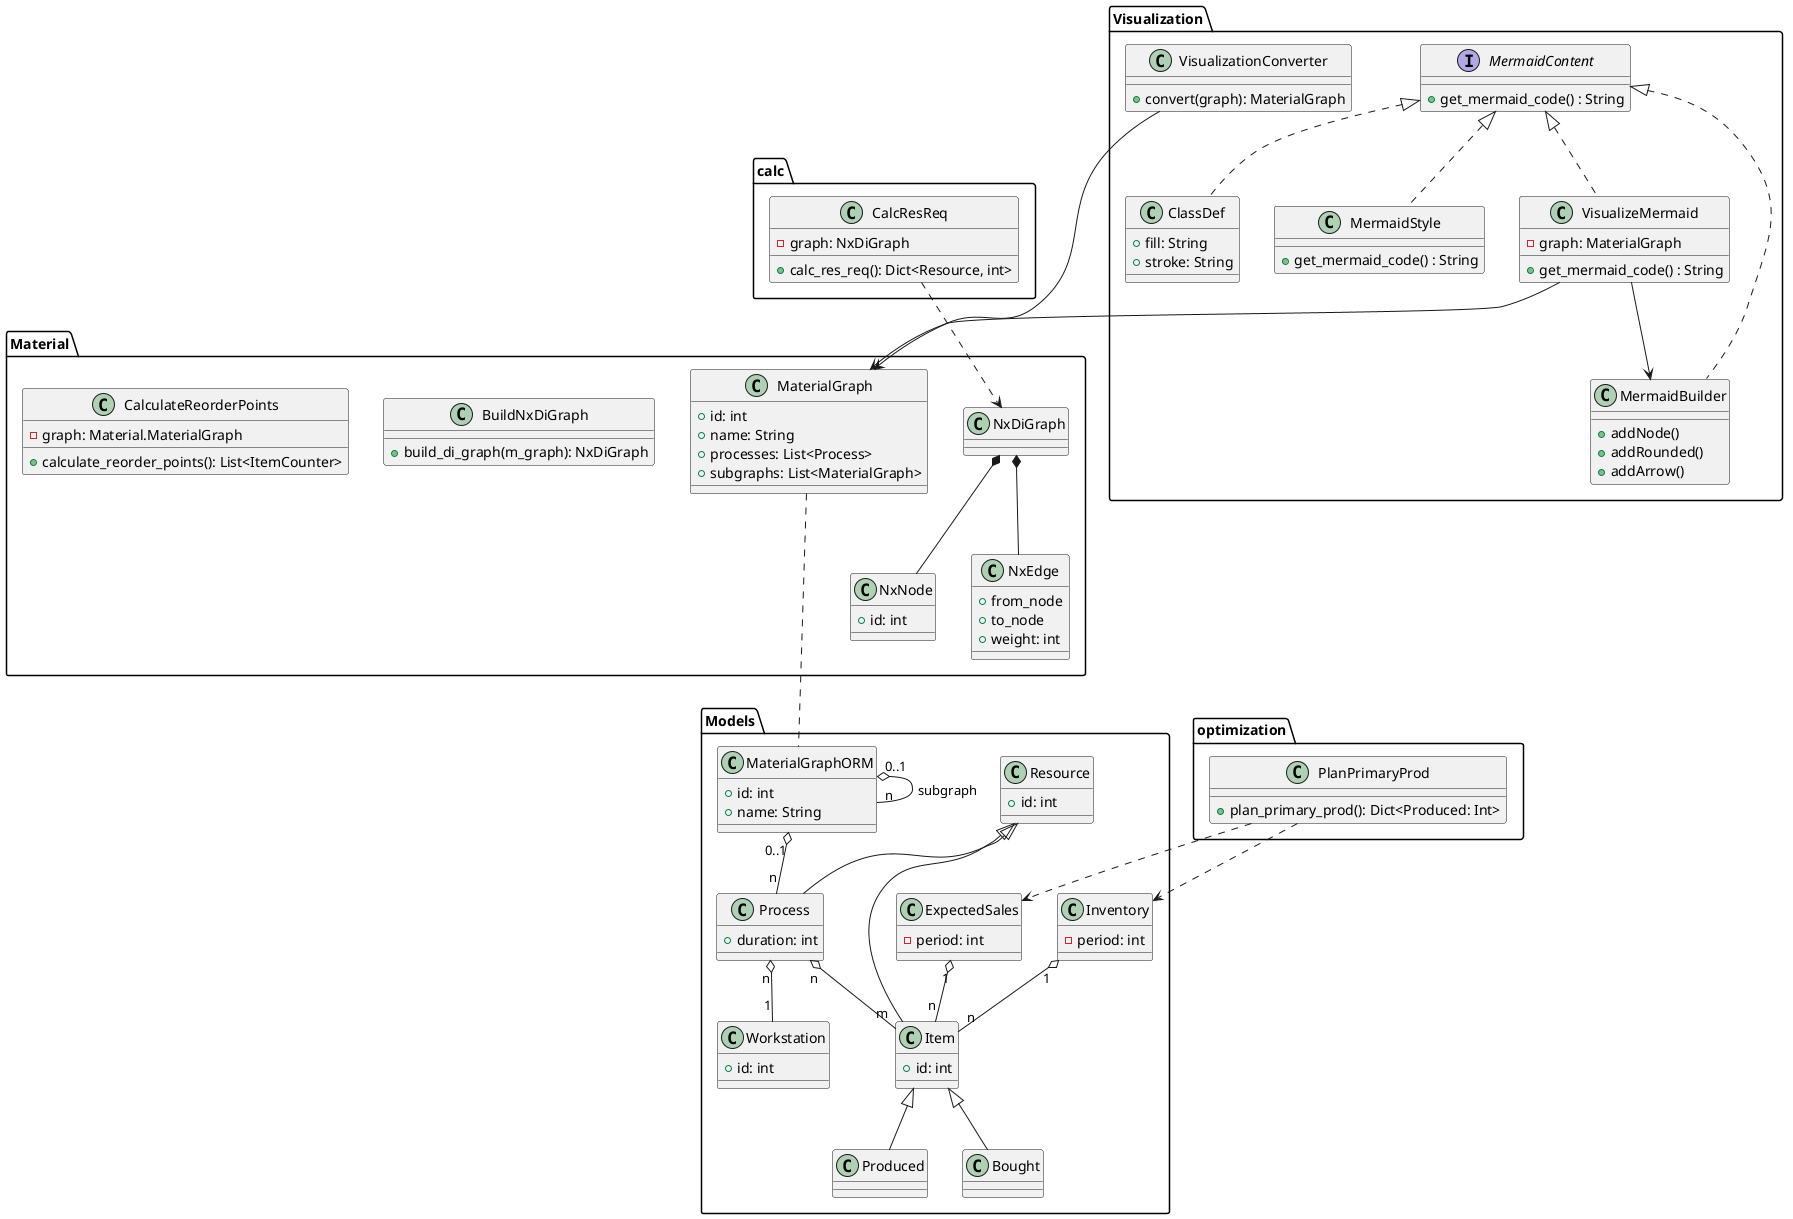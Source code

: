 @startuml

top to bottom direction
' ===== ORM Package =====

package Models {
  class MaterialGraphORM {
    + id: int
    + name: String
  }

  class Resource{
    + id: int
  }

  class Process extends Resource {
    + duration: int
  }
  class Item extends Resource {
    + id: int
  }
  class Produced extends Item{
  }
  class Bought extends Item{
  }

  class Workstation {
    + id: int
  }

  class ExpectedSales {
    - period: int
  }

  class Inventory{
    - period: int
  }


  ' ORM Associations
  MaterialGraphORM "0..1" o-- "n" Process
  MaterialGraphORM "0..1" o--- "n" MaterialGraphORM: "subgraph"
  Process "n" o-- "m" Item
  Process "n" o-- "1" Workstation
  Inventory "1" o-- "n" Item

  ExpectedSales "1" o-- "n" Item
}

package optimization {
    class PlanPrimaryProd{
        + plan_primary_prod(): Dict<Produced: Int>
    }
}

package calc{
    class CalcResReq {
        - graph: NxDiGraph
        + calc_res_req(): Dict<Resource, int>
    }
}


package Material {

    class MaterialGraph {
        + id: int
        + name: String
        + processes: List<Process>
        + subgraphs: List<MaterialGraph>
    }

    class NxNode{
        + id: int
    }

    class NxEdge{
        + from_node
        + to_node
        + weight: int
    }

    class NxDiGraph{
    }

    class BuildNxDiGraph{
        + build_di_graph(m_graph): NxDiGraph
    }




    class CalculateReorderPoints {
        - graph: Material.MaterialGraph
        + calculate_reorder_points(): List<ItemCounter>
    }

    NxDiGraph *-- NxEdge
    NxDiGraph *-- NxNode


}




package "Visualization" {
    class VisualizationConverter {
      + convert(graph): MaterialGraph
    }
  interface MermaidContent {
    + get_mermaid_code() : String
  }

  class ClassDef implements MermaidContent {
    + fill: String
    + stroke: String
  }

  class MermaidStyle implements MermaidContent {
    + get_mermaid_code() : String
  }

  class MermaidBuilder implements MermaidContent {
    + addNode()
    + addRounded()
    + addArrow()
  }

  class VisualizeMermaid implements MermaidContent {
    - graph: MaterialGraph
    + get_mermaid_code() : String
  }

  ' Visualization Dependencies
  VisualizationConverter --> Material.MaterialGraph
  VisualizeMermaid --> MermaidBuilder
  VisualizeMermaid --> MaterialGraph
}
CalcResReq ..> NxDiGraph
PlanPrimaryProd ..> Inventory
PlanPrimaryProd ..> ExpectedSales
MaterialGraph ... MaterialGraphORM

@enduml
